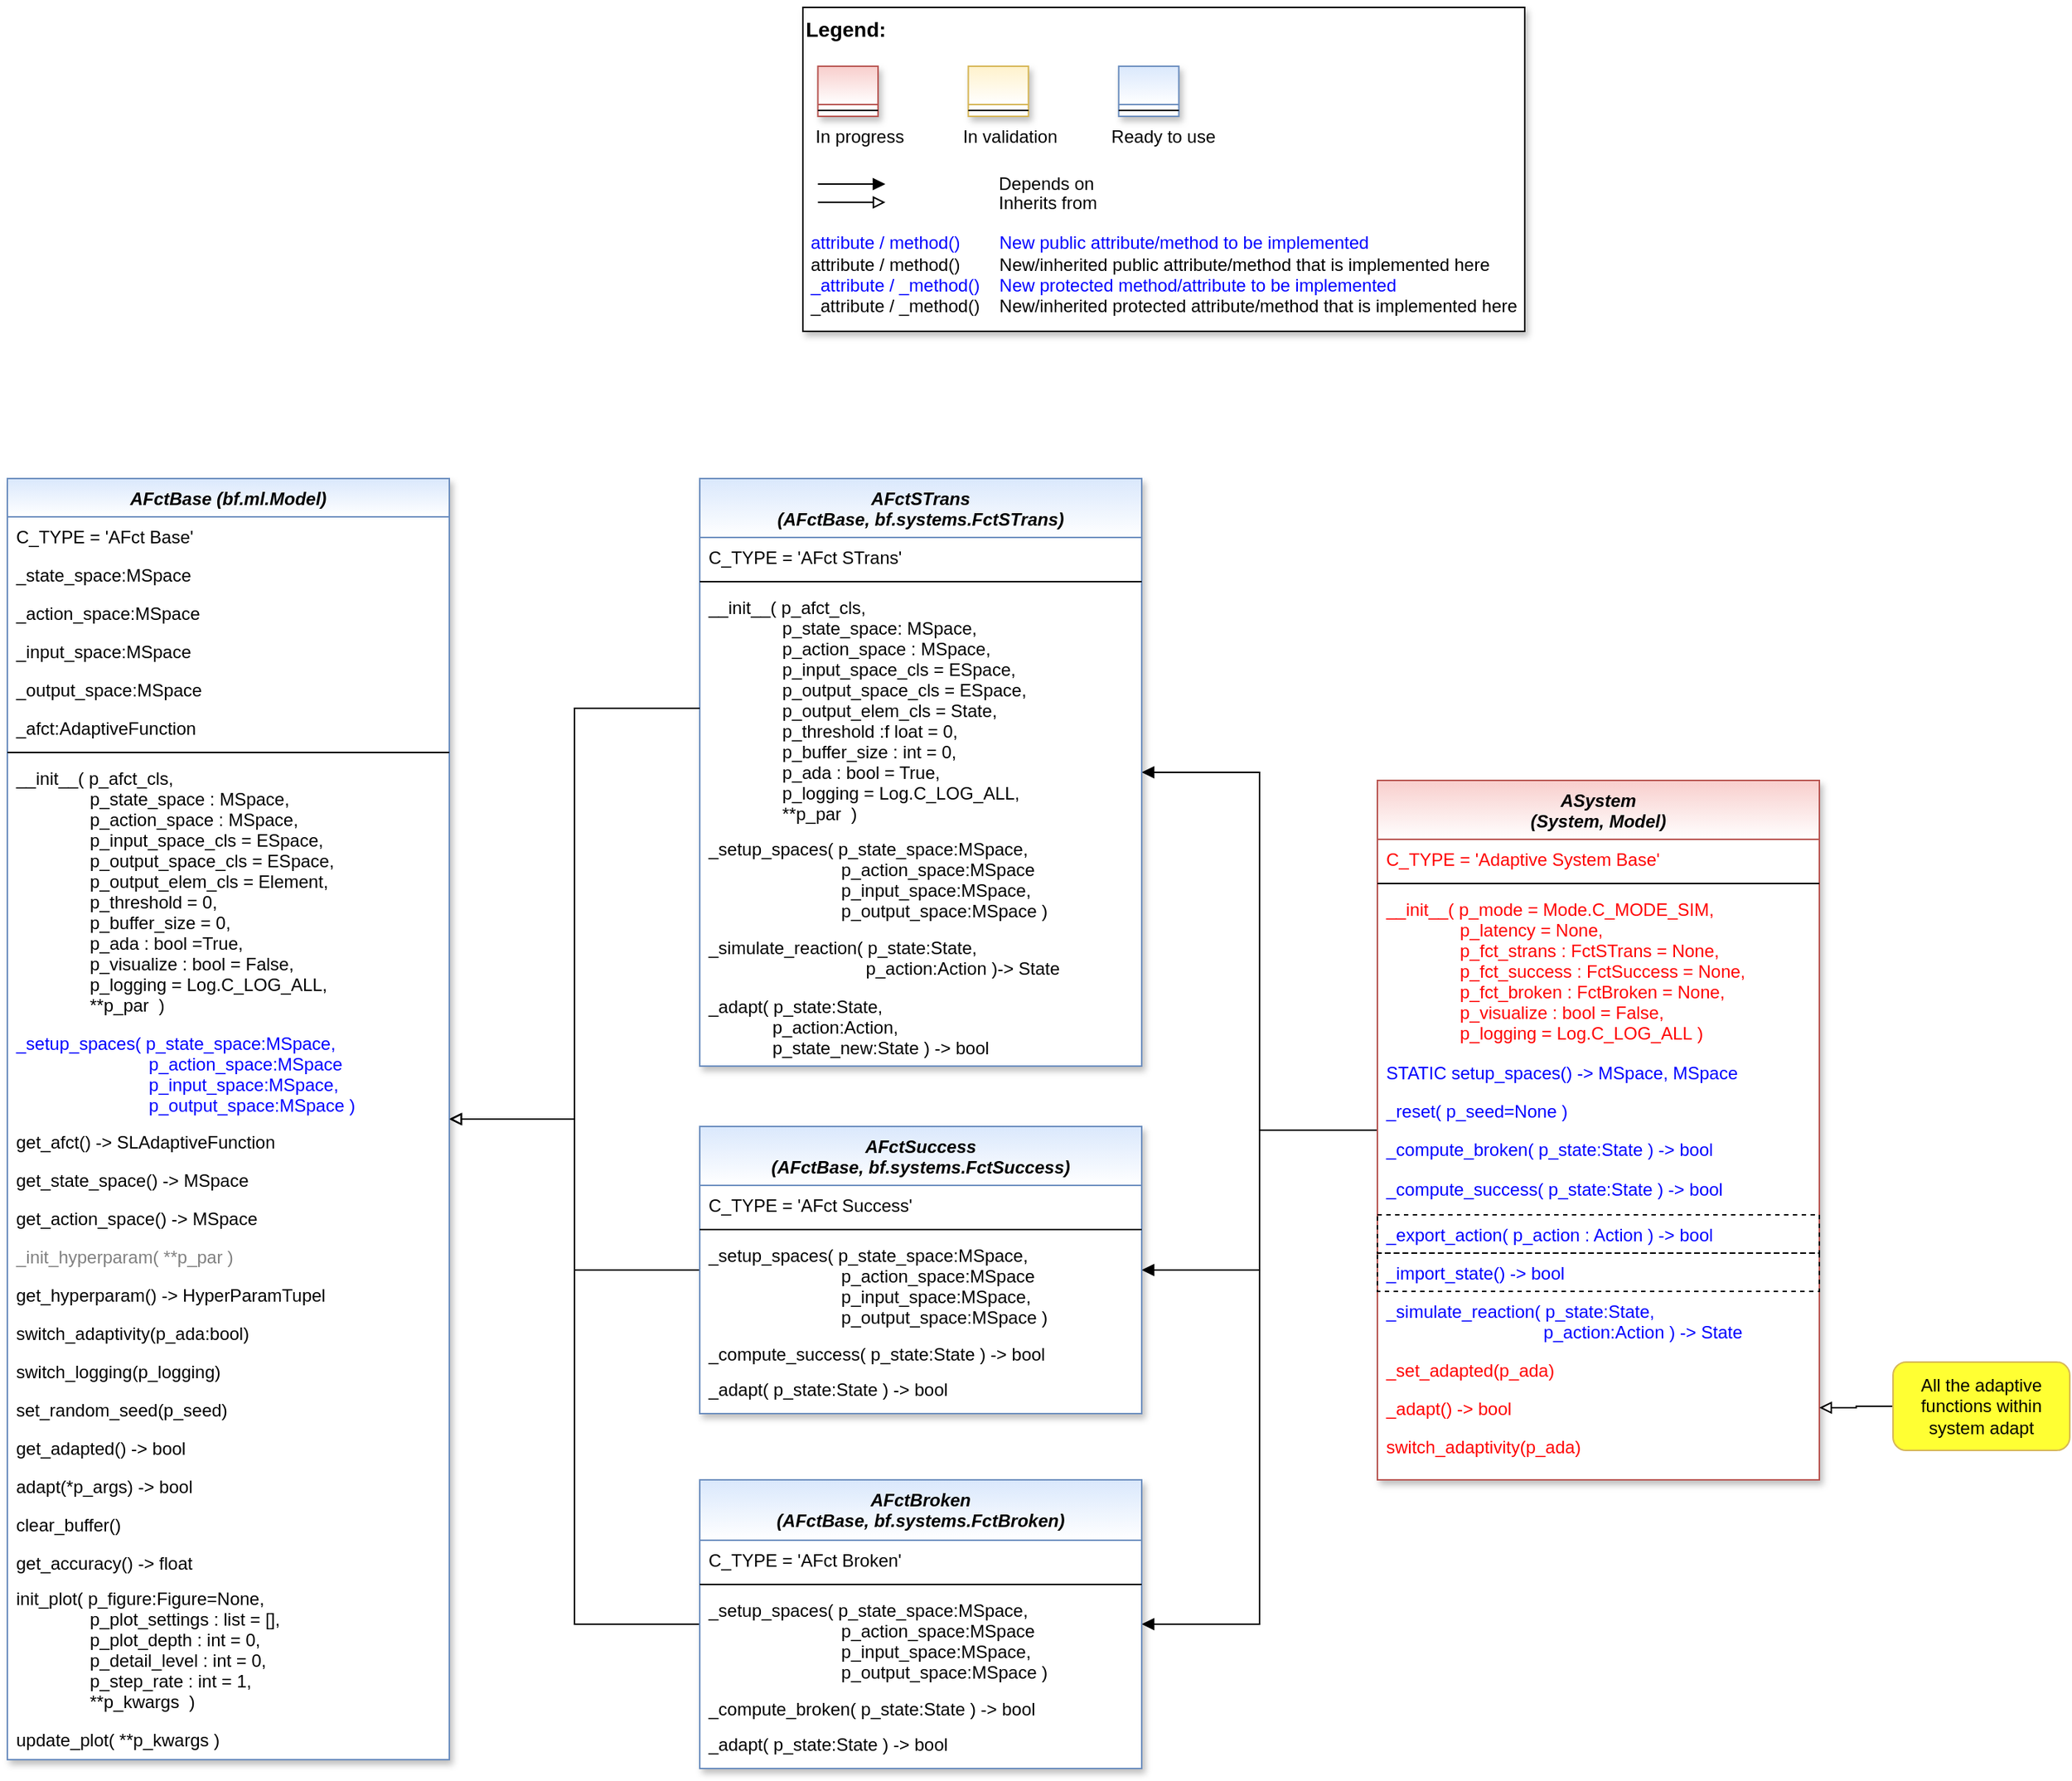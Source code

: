 <mxfile version="20.8.16" type="device"><diagram id="Zi733rjNOypD8WlfXJ94" name="Page-1"><mxGraphModel dx="1434" dy="964" grid="1" gridSize="10" guides="1" tooltips="1" connect="1" arrows="1" fold="1" page="1" pageScale="1" pageWidth="3300" pageHeight="4681" math="0" shadow="0"><root><mxCell id="0"/><mxCell id="1" parent="0"/><mxCell id="wNSD9wIjIwlWC8ilOZkg-48" style="edgeStyle=orthogonalEdgeStyle;rounded=0;orthogonalLoop=1;jettySize=auto;html=1;endArrow=block;endFill=1;" parent="1" source="vIotVMpfO327l_Id-lQY-1" target="wNSD9wIjIwlWC8ilOZkg-13" edge="1"><mxGeometry relative="1" as="geometry"/></mxCell><mxCell id="wNSD9wIjIwlWC8ilOZkg-49" style="edgeStyle=orthogonalEdgeStyle;rounded=0;orthogonalLoop=1;jettySize=auto;html=1;endArrow=block;endFill=1;" parent="1" source="vIotVMpfO327l_Id-lQY-1" target="wNSD9wIjIwlWC8ilOZkg-1" edge="1"><mxGeometry relative="1" as="geometry"/></mxCell><mxCell id="wNSD9wIjIwlWC8ilOZkg-50" style="edgeStyle=orthogonalEdgeStyle;rounded=0;orthogonalLoop=1;jettySize=auto;html=1;endArrow=block;endFill=1;" parent="1" source="vIotVMpfO327l_Id-lQY-1" target="wNSD9wIjIwlWC8ilOZkg-7" edge="1"><mxGeometry relative="1" as="geometry"/></mxCell><mxCell id="vIotVMpfO327l_Id-lQY-1" value="ASystem&#10;(System, Model)" style="swimlane;fontStyle=3;align=center;verticalAlign=top;childLayout=stackLayout;horizontal=1;startSize=40;horizontalStack=0;resizeParent=1;resizeLast=0;collapsible=1;marginBottom=0;rounded=0;shadow=1;strokeWidth=1;fillColor=#f8cecc;strokeColor=#b85450;swimlaneFillColor=#ffffff;gradientColor=#FFFFFF;" parent="1" vertex="1"><mxGeometry x="990" y="565" width="300" height="475" as="geometry"><mxRectangle x="230" y="140" width="160" height="26" as="alternateBounds"/></mxGeometry></mxCell><mxCell id="vIotVMpfO327l_Id-lQY-2" value="C_TYPE = 'Adaptive System Base'" style="text;align=left;verticalAlign=top;spacingLeft=4;spacingRight=4;overflow=hidden;rotatable=0;points=[[0,0.5],[1,0.5]];portConstraint=eastwest;fontColor=#FF0000;" parent="vIotVMpfO327l_Id-lQY-1" vertex="1"><mxGeometry y="40" width="300" height="26" as="geometry"/></mxCell><mxCell id="vIotVMpfO327l_Id-lQY-13" value="" style="line;html=1;strokeWidth=1;align=left;verticalAlign=middle;spacingTop=-1;spacingLeft=3;spacingRight=3;rotatable=0;labelPosition=right;points=[];portConstraint=eastwest;" parent="vIotVMpfO327l_Id-lQY-1" vertex="1"><mxGeometry y="66" width="300" height="8" as="geometry"/></mxCell><mxCell id="vIotVMpfO327l_Id-lQY-14" value="__init__( p_mode = Mode.C_MODE_SIM,&#10;               p_latency = None, &#10;               p_fct_strans : FctSTrans = None,&#10;               p_fct_success : FctSuccess = None,&#10;               p_fct_broken : FctBroken = None,&#10;               p_visualize : bool = False,&#10;               p_logging = Log.C_LOG_ALL )" style="text;align=left;verticalAlign=top;spacingLeft=4;spacingRight=4;overflow=hidden;rotatable=0;points=[[0,0.5],[1,0.5]];portConstraint=eastwest;fontColor=#FF0000;" parent="vIotVMpfO327l_Id-lQY-1" vertex="1"><mxGeometry y="74" width="300" height="111" as="geometry"/></mxCell><mxCell id="vIotVMpfO327l_Id-lQY-15" value="STATIC setup_spaces() -&gt; MSpace, MSpace" style="text;align=left;verticalAlign=top;spacingLeft=4;spacingRight=4;overflow=hidden;rotatable=0;points=[[0,0.5],[1,0.5]];portConstraint=eastwest;fontColor=#0000FF;" parent="vIotVMpfO327l_Id-lQY-1" vertex="1"><mxGeometry y="185" width="300" height="26" as="geometry"/></mxCell><mxCell id="vIotVMpfO327l_Id-lQY-23" value="_reset( p_seed=None )" style="text;align=left;verticalAlign=top;spacingLeft=4;spacingRight=4;overflow=hidden;rotatable=0;points=[[0,0.5],[1,0.5]];portConstraint=eastwest;fontColor=#0000FF;" parent="vIotVMpfO327l_Id-lQY-1" vertex="1"><mxGeometry y="211" width="300" height="26" as="geometry"/></mxCell><mxCell id="vIotVMpfO327l_Id-lQY-82" value="_compute_broken( p_state:State ) -&gt; bool" style="text;align=left;verticalAlign=top;spacingLeft=4;spacingRight=4;overflow=hidden;rotatable=0;points=[[0,0.5],[1,0.5]];portConstraint=eastwest;fontColor=#0000FF;" parent="vIotVMpfO327l_Id-lQY-1" vertex="1"><mxGeometry y="237" width="300" height="27" as="geometry"/></mxCell><mxCell id="vIotVMpfO327l_Id-lQY-81" value="_compute_success( p_state:State ) -&gt; bool" style="text;align=left;verticalAlign=top;spacingLeft=4;spacingRight=4;overflow=hidden;rotatable=0;points=[[0,0.5],[1,0.5]];portConstraint=eastwest;fontColor=#0000FF;" parent="vIotVMpfO327l_Id-lQY-1" vertex="1"><mxGeometry y="264" width="300" height="31" as="geometry"/></mxCell><mxCell id="vIotVMpfO327l_Id-lQY-80" value="_export_action( p_action : Action ) -&gt; bool" style="text;align=left;verticalAlign=top;spacingLeft=4;spacingRight=4;overflow=hidden;rotatable=0;points=[[0,0.5],[1,0.5]];portConstraint=eastwest;fontColor=#0000FF;strokeColor=default;dashed=1;" parent="vIotVMpfO327l_Id-lQY-1" vertex="1"><mxGeometry y="295" width="300" height="26" as="geometry"/></mxCell><mxCell id="vIotVMpfO327l_Id-lQY-79" value="_import_state() -&gt; bool" style="text;align=left;verticalAlign=top;spacingLeft=4;spacingRight=4;overflow=hidden;rotatable=0;points=[[0,0.5],[1,0.5]];portConstraint=eastwest;fontColor=#0000FF;strokeColor=default;dashed=1;" parent="vIotVMpfO327l_Id-lQY-1" vertex="1"><mxGeometry y="321" width="300" height="26" as="geometry"/></mxCell><mxCell id="vIotVMpfO327l_Id-lQY-78" value="_simulate_reaction( p_state:State, &#10;                                p_action:Action ) -&gt; State" style="text;align=left;verticalAlign=top;spacingLeft=4;spacingRight=4;overflow=hidden;rotatable=0;points=[[0,0.5],[1,0.5]];portConstraint=eastwest;fontColor=#0000FF;" parent="vIotVMpfO327l_Id-lQY-1" vertex="1"><mxGeometry y="347" width="300" height="40" as="geometry"/></mxCell><mxCell id="vIotVMpfO327l_Id-lQY-44" value="_set_adapted(p_ada)" style="text;align=left;verticalAlign=top;spacingLeft=4;spacingRight=4;overflow=hidden;rotatable=0;points=[[0,0.5],[1,0.5]];portConstraint=eastwest;fontColor=#FF0000;" parent="vIotVMpfO327l_Id-lQY-1" vertex="1"><mxGeometry y="387" width="300" height="26" as="geometry"/></mxCell><mxCell id="vIotVMpfO327l_Id-lQY-46" value="_adapt() -&gt; bool" style="text;align=left;verticalAlign=top;spacingLeft=4;spacingRight=4;overflow=hidden;rotatable=0;points=[[0,0.5],[1,0.5]];portConstraint=eastwest;fontColor=#FF0000;" parent="vIotVMpfO327l_Id-lQY-1" vertex="1"><mxGeometry y="413" width="300" height="26" as="geometry"/></mxCell><mxCell id="vIotVMpfO327l_Id-lQY-84" value="switch_adaptivity(p_ada)" style="text;align=left;verticalAlign=top;spacingLeft=4;spacingRight=4;overflow=hidden;rotatable=0;points=[[0,0.5],[1,0.5]];portConstraint=eastwest;fontColor=#FF0000;" parent="vIotVMpfO327l_Id-lQY-1" vertex="1"><mxGeometry y="439" width="300" height="26" as="geometry"/></mxCell><mxCell id="vIotVMpfO327l_Id-lQY-87" style="edgeStyle=orthogonalEdgeStyle;rounded=0;orthogonalLoop=1;jettySize=auto;html=1;fontColor=default;endArrow=block;endFill=0;" parent="1" source="vIotVMpfO327l_Id-lQY-86" target="vIotVMpfO327l_Id-lQY-46" edge="1"><mxGeometry relative="1" as="geometry"/></mxCell><mxCell id="vIotVMpfO327l_Id-lQY-86" value="All the adaptive functions within system adapt" style="rounded=1;whiteSpace=wrap;html=1;strokeWidth=1;fillColor=#FFFF33;strokeColor=#d6b656;gradientColor=none;" parent="1" vertex="1"><mxGeometry x="1340" y="960" width="120" height="60" as="geometry"/></mxCell><mxCell id="vIotVMpfO327l_Id-lQY-88" value="" style="group" parent="1" vertex="1" connectable="0"><mxGeometry x="600" y="40" width="490" height="220" as="geometry"/></mxCell><mxCell id="vIotVMpfO327l_Id-lQY-89" value="&lt;font color=&quot;#000000&quot; size=&quot;1&quot;&gt;&lt;b style=&quot;font-size: 14px&quot;&gt;Legend:&lt;br&gt;&lt;/b&gt;&lt;/font&gt;&lt;br&gt;&lt;br&gt;&lt;br&gt;&lt;font color=&quot;#0000ff&quot; style=&quot;font-size: 6px&quot;&gt;&lt;br&gt;&lt;/font&gt;&lt;span style=&quot;color: rgb(0 , 0 , 0)&quot;&gt;&lt;font style=&quot;font-size: 4px&quot;&gt;&amp;nbsp; &amp;nbsp;&lt;/font&gt;&amp;nbsp;In progress&amp;nbsp; &amp;nbsp; &amp;nbsp; &amp;nbsp; &amp;nbsp; &amp;nbsp; In validation&amp;nbsp; &amp;nbsp; &amp;nbsp; &amp;nbsp; &amp;nbsp; &amp;nbsp;Ready to use&lt;/span&gt;&lt;font color=&quot;#000000&quot;&gt;&amp;nbsp;&lt;br&gt;&lt;/font&gt;&lt;font color=&quot;#0000ff&quot;&gt;&lt;br&gt;&lt;br&gt;&lt;br&gt;&lt;br&gt;&amp;nbsp;attribute / method()&amp;nbsp; &amp;nbsp; &amp;nbsp; &amp;nbsp; New public attribute/method to be implemented&lt;/font&gt;&lt;br&gt;&lt;font color=&quot;#000000&quot;&gt;&amp;nbsp;&lt;/font&gt;&lt;font color=&quot;#000000&quot;&gt;attribute / method()&lt;span&gt;&#9;&lt;/span&gt;&amp;nbsp; &amp;nbsp; &amp;nbsp; &amp;nbsp;New/inherited public attribute/method that is implemented here&lt;br&gt;&lt;/font&gt;&lt;font color=&quot;#0000ff&quot;&gt;&amp;nbsp;_attribute /&amp;nbsp;&lt;/font&gt;&lt;font color=&quot;#0000ff&quot;&gt;_method()&amp;nbsp; &amp;nbsp; New protected method/attribute to be implemented&lt;/font&gt;&lt;br&gt;&lt;font color=&quot;#000000&quot;&gt;&amp;nbsp;_attribute / _method()&amp;nbsp; &amp;nbsp; New/inherited protected attribute/method that is implemented here&lt;br&gt;&lt;/font&gt;&lt;font color=&quot;#000000&quot;&gt;&lt;br&gt;&lt;br&gt;&lt;br&gt;&lt;br&gt;&lt;br&gt;&lt;/font&gt;" style="text;html=1;align=left;verticalAlign=top;whiteSpace=wrap;rounded=0;fontColor=#006600;strokeColor=#000000;shadow=1;fillColor=#ffffff;" parent="vIotVMpfO327l_Id-lQY-88" vertex="1"><mxGeometry width="490.0" height="220" as="geometry"/></mxCell><mxCell id="vIotVMpfO327l_Id-lQY-90" value="Depends on" style="endArrow=block;html=1;labelPosition=right;verticalLabelPosition=middle;align=left;verticalAlign=middle;endFill=1;fontSize=12;" parent="vIotVMpfO327l_Id-lQY-88" edge="1"><mxGeometry x="-1623.125" y="-2180" width="51.042" height="50" as="geometry"><mxPoint x="10.208" y="120.003" as="sourcePoint"/><mxPoint x="55.991" y="120.003" as="targetPoint"/><mxPoint x="98" as="offset"/><Array as="points"><mxPoint x="30.625" y="120"/></Array></mxGeometry></mxCell><mxCell id="vIotVMpfO327l_Id-lQY-91" value="Inherits from" style="endArrow=block;html=1;labelPosition=right;verticalLabelPosition=middle;align=left;verticalAlign=middle;endFill=0;fontSize=12;" parent="vIotVMpfO327l_Id-lQY-88" edge="1"><mxGeometry x="-1623.125" y="-2180" width="51.042" height="50" as="geometry"><mxPoint x="10.208" y="132.385" as="sourcePoint"/><mxPoint x="55.991" y="132.385" as="targetPoint"/><mxPoint x="98" y="1" as="offset"/></mxGeometry></mxCell><mxCell id="vIotVMpfO327l_Id-lQY-92" value="" style="swimlane;fontStyle=3;align=center;verticalAlign=top;childLayout=stackLayout;horizontal=1;startSize=26;horizontalStack=0;resizeParent=1;resizeLast=0;collapsible=1;marginBottom=0;rounded=0;shadow=1;strokeWidth=1;fillColor=#f8cecc;strokeColor=#b85450;gradientColor=#ffffff;swimlaneFillColor=#ffffff;" parent="vIotVMpfO327l_Id-lQY-88" vertex="1"><mxGeometry x="10.208" y="40" width="40.833" height="34" as="geometry"><mxRectangle x="230" y="140" width="160" height="26" as="alternateBounds"/></mxGeometry></mxCell><mxCell id="vIotVMpfO327l_Id-lQY-93" value="" style="line;html=1;strokeWidth=1;align=left;verticalAlign=middle;spacingTop=-1;spacingLeft=3;spacingRight=3;rotatable=0;labelPosition=right;points=[];portConstraint=eastwest;" parent="vIotVMpfO327l_Id-lQY-92" vertex="1"><mxGeometry y="26" width="40.833" height="8" as="geometry"/></mxCell><mxCell id="vIotVMpfO327l_Id-lQY-94" value="" style="swimlane;fontStyle=3;align=center;verticalAlign=top;childLayout=stackLayout;horizontal=1;startSize=26;horizontalStack=0;resizeParent=1;resizeLast=0;collapsible=1;marginBottom=0;rounded=0;shadow=1;strokeWidth=1;fillColor=#fff2cc;strokeColor=#d6b656;gradientColor=#ffffff;swimlaneFillColor=#ffffff;" parent="vIotVMpfO327l_Id-lQY-88" vertex="1"><mxGeometry x="112.292" y="40" width="40.833" height="34" as="geometry"><mxRectangle x="230" y="140" width="160" height="26" as="alternateBounds"/></mxGeometry></mxCell><mxCell id="vIotVMpfO327l_Id-lQY-95" value="" style="line;html=1;strokeWidth=1;align=left;verticalAlign=middle;spacingTop=-1;spacingLeft=3;spacingRight=3;rotatable=0;labelPosition=right;points=[];portConstraint=eastwest;" parent="vIotVMpfO327l_Id-lQY-94" vertex="1"><mxGeometry y="26" width="40.833" height="8" as="geometry"/></mxCell><mxCell id="vIotVMpfO327l_Id-lQY-96" value="" style="swimlane;fontStyle=3;align=center;verticalAlign=top;childLayout=stackLayout;horizontal=1;startSize=26;horizontalStack=0;resizeParent=1;resizeLast=0;collapsible=1;marginBottom=0;rounded=0;shadow=1;strokeWidth=1;fillColor=#dae8fc;strokeColor=#6c8ebf;gradientColor=#ffffff;swimlaneFillColor=#ffffff;" parent="vIotVMpfO327l_Id-lQY-88" vertex="1"><mxGeometry x="214.375" y="40" width="40.833" height="34" as="geometry"><mxRectangle x="230" y="140" width="160" height="26" as="alternateBounds"/></mxGeometry></mxCell><mxCell id="vIotVMpfO327l_Id-lQY-97" value="" style="line;html=1;strokeWidth=1;align=left;verticalAlign=middle;spacingTop=-1;spacingLeft=3;spacingRight=3;rotatable=0;labelPosition=right;points=[];portConstraint=eastwest;" parent="vIotVMpfO327l_Id-lQY-96" vertex="1"><mxGeometry y="26" width="40.833" height="8" as="geometry"/></mxCell><mxCell id="wNSD9wIjIwlWC8ilOZkg-46" style="edgeStyle=orthogonalEdgeStyle;rounded=0;orthogonalLoop=1;jettySize=auto;html=1;endArrow=block;endFill=0;" parent="1" source="wNSD9wIjIwlWC8ilOZkg-1" target="wNSD9wIjIwlWC8ilOZkg-20" edge="1"><mxGeometry relative="1" as="geometry"/></mxCell><mxCell id="wNSD9wIjIwlWC8ilOZkg-1" value="AFctSuccess &#10;(AFctBase, bf.systems.FctSuccess)" style="swimlane;fontStyle=3;align=center;verticalAlign=top;childLayout=stackLayout;horizontal=1;startSize=40;horizontalStack=0;resizeParent=1;resizeLast=0;collapsible=1;marginBottom=0;rounded=0;shadow=1;strokeWidth=1;fillColor=#dae8fc;strokeColor=#6c8ebf;swimlaneFillColor=#ffffff;gradientColor=#FFFFFF;" parent="1" vertex="1"><mxGeometry x="530" y="800" width="300" height="195" as="geometry"><mxRectangle x="230" y="140" width="160" height="26" as="alternateBounds"/></mxGeometry></mxCell><mxCell id="wNSD9wIjIwlWC8ilOZkg-2" value="C_TYPE = 'AFct Success'" style="text;align=left;verticalAlign=top;spacingLeft=4;spacingRight=4;overflow=hidden;rotatable=0;points=[[0,0.5],[1,0.5]];portConstraint=eastwest;" parent="wNSD9wIjIwlWC8ilOZkg-1" vertex="1"><mxGeometry y="40" width="300" height="26" as="geometry"/></mxCell><mxCell id="wNSD9wIjIwlWC8ilOZkg-3" value="" style="line;html=1;strokeWidth=1;align=left;verticalAlign=middle;spacingTop=-1;spacingLeft=3;spacingRight=3;rotatable=0;labelPosition=right;points=[];portConstraint=eastwest;" parent="wNSD9wIjIwlWC8ilOZkg-1" vertex="1"><mxGeometry y="66" width="300" height="8" as="geometry"/></mxCell><mxCell id="wNSD9wIjIwlWC8ilOZkg-4" value="_setup_spaces( p_state_space:MSpace,&#10;                           p_action_space:MSpace&#10;                           p_input_space:MSpace,&#10;                           p_output_space:MSpace )" style="text;align=left;verticalAlign=top;spacingLeft=4;spacingRight=4;overflow=hidden;rotatable=0;points=[[0,0.5],[1,0.5]];portConstraint=eastwest;" parent="wNSD9wIjIwlWC8ilOZkg-1" vertex="1"><mxGeometry y="74" width="300" height="67" as="geometry"/></mxCell><mxCell id="wNSD9wIjIwlWC8ilOZkg-5" value="_compute_success( p_state:State ) -&gt; bool" style="text;align=left;verticalAlign=top;spacingLeft=4;spacingRight=4;overflow=hidden;rotatable=0;points=[[0,0.5],[1,0.5]];portConstraint=eastwest;" parent="wNSD9wIjIwlWC8ilOZkg-1" vertex="1"><mxGeometry y="141" width="300" height="24" as="geometry"/></mxCell><mxCell id="wNSD9wIjIwlWC8ilOZkg-6" value="_adapt( p_state:State ) -&gt; bool" style="text;align=left;verticalAlign=top;spacingLeft=4;spacingRight=4;overflow=hidden;rotatable=0;points=[[0,0.5],[1,0.5]];portConstraint=eastwest;" parent="wNSD9wIjIwlWC8ilOZkg-1" vertex="1"><mxGeometry y="165" width="300" height="30" as="geometry"/></mxCell><mxCell id="wNSD9wIjIwlWC8ilOZkg-47" style="edgeStyle=orthogonalEdgeStyle;rounded=0;orthogonalLoop=1;jettySize=auto;html=1;endArrow=block;endFill=0;" parent="1" source="wNSD9wIjIwlWC8ilOZkg-7" target="wNSD9wIjIwlWC8ilOZkg-20" edge="1"><mxGeometry relative="1" as="geometry"/></mxCell><mxCell id="wNSD9wIjIwlWC8ilOZkg-7" value="AFctBroken &#10;(AFctBase, bf.systems.FctBroken)" style="swimlane;fontStyle=3;align=center;verticalAlign=top;childLayout=stackLayout;horizontal=1;startSize=41;horizontalStack=0;resizeParent=1;resizeLast=0;collapsible=1;marginBottom=0;rounded=0;shadow=1;strokeWidth=1;fillColor=#dae8fc;strokeColor=#6c8ebf;swimlaneFillColor=#ffffff;gradientColor=#FFFFFF;" parent="1" vertex="1"><mxGeometry x="530" y="1040" width="300" height="196" as="geometry"><mxRectangle x="230" y="140" width="160" height="26" as="alternateBounds"/></mxGeometry></mxCell><mxCell id="wNSD9wIjIwlWC8ilOZkg-8" value="C_TYPE = 'AFct Broken'" style="text;align=left;verticalAlign=top;spacingLeft=4;spacingRight=4;overflow=hidden;rotatable=0;points=[[0,0.5],[1,0.5]];portConstraint=eastwest;" parent="wNSD9wIjIwlWC8ilOZkg-7" vertex="1"><mxGeometry y="41" width="300" height="26" as="geometry"/></mxCell><mxCell id="wNSD9wIjIwlWC8ilOZkg-9" value="" style="line;html=1;strokeWidth=1;align=left;verticalAlign=middle;spacingTop=-1;spacingLeft=3;spacingRight=3;rotatable=0;labelPosition=right;points=[];portConstraint=eastwest;" parent="wNSD9wIjIwlWC8ilOZkg-7" vertex="1"><mxGeometry y="67" width="300" height="8" as="geometry"/></mxCell><mxCell id="wNSD9wIjIwlWC8ilOZkg-10" value="_setup_spaces( p_state_space:MSpace,&#10;                           p_action_space:MSpace&#10;                           p_input_space:MSpace,&#10;                           p_output_space:MSpace )" style="text;align=left;verticalAlign=top;spacingLeft=4;spacingRight=4;overflow=hidden;rotatable=0;points=[[0,0.5],[1,0.5]];portConstraint=eastwest;" parent="wNSD9wIjIwlWC8ilOZkg-7" vertex="1"><mxGeometry y="75" width="300" height="67" as="geometry"/></mxCell><mxCell id="wNSD9wIjIwlWC8ilOZkg-11" value="_compute_broken( p_state:State ) -&gt; bool" style="text;align=left;verticalAlign=top;spacingLeft=4;spacingRight=4;overflow=hidden;rotatable=0;points=[[0,0.5],[1,0.5]];portConstraint=eastwest;" parent="wNSD9wIjIwlWC8ilOZkg-7" vertex="1"><mxGeometry y="142" width="300" height="24" as="geometry"/></mxCell><mxCell id="wNSD9wIjIwlWC8ilOZkg-12" value="_adapt( p_state:State ) -&gt; bool" style="text;align=left;verticalAlign=top;spacingLeft=4;spacingRight=4;overflow=hidden;rotatable=0;points=[[0,0.5],[1,0.5]];portConstraint=eastwest;" parent="wNSD9wIjIwlWC8ilOZkg-7" vertex="1"><mxGeometry y="166" width="300" height="30" as="geometry"/></mxCell><mxCell id="wNSD9wIjIwlWC8ilOZkg-13" value="AFctSTrans &#10;(AFctBase, bf.systems.FctSTrans)" style="swimlane;fontStyle=3;align=center;verticalAlign=top;childLayout=stackLayout;horizontal=1;startSize=40;horizontalStack=0;resizeParent=1;resizeLast=0;collapsible=1;marginBottom=0;rounded=0;shadow=1;strokeWidth=1;fillColor=#dae8fc;strokeColor=#6c8ebf;swimlaneFillColor=#ffffff;gradientColor=#FFFFFF;" parent="1" vertex="1"><mxGeometry x="530" y="360" width="300" height="399" as="geometry"><mxRectangle x="230" y="140" width="160" height="26" as="alternateBounds"/></mxGeometry></mxCell><mxCell id="wNSD9wIjIwlWC8ilOZkg-14" value="C_TYPE = 'AFct STrans'" style="text;align=left;verticalAlign=top;spacingLeft=4;spacingRight=4;overflow=hidden;rotatable=0;points=[[0,0.5],[1,0.5]];portConstraint=eastwest;" parent="wNSD9wIjIwlWC8ilOZkg-13" vertex="1"><mxGeometry y="40" width="300" height="26" as="geometry"/></mxCell><mxCell id="wNSD9wIjIwlWC8ilOZkg-15" value="" style="line;html=1;strokeWidth=1;align=left;verticalAlign=middle;spacingTop=-1;spacingLeft=3;spacingRight=3;rotatable=0;labelPosition=right;points=[];portConstraint=eastwest;" parent="wNSD9wIjIwlWC8ilOZkg-13" vertex="1"><mxGeometry y="66" width="300" height="8" as="geometry"/></mxCell><mxCell id="wNSD9wIjIwlWC8ilOZkg-16" value="__init__( p_afct_cls,&#10;               p_state_space: MSpace,&#10;               p_action_space : MSpace,&#10;               p_input_space_cls = ESpace,&#10;               p_output_space_cls = ESpace,&#10;               p_output_elem_cls = State,&#10;               p_threshold :f loat = 0,&#10;               p_buffer_size : int = 0,&#10;               p_ada : bool = True, &#10;               p_logging = Log.C_LOG_ALL,&#10;               **p_par  )" style="text;align=left;verticalAlign=top;spacingLeft=4;spacingRight=4;overflow=hidden;rotatable=0;points=[[0,0.5],[1,0.5]];portConstraint=eastwest;" parent="wNSD9wIjIwlWC8ilOZkg-13" vertex="1"><mxGeometry y="74" width="300" height="164" as="geometry"/></mxCell><mxCell id="wNSD9wIjIwlWC8ilOZkg-17" value="_setup_spaces( p_state_space:MSpace,&#10;                           p_action_space:MSpace&#10;                           p_input_space:MSpace,&#10;                           p_output_space:MSpace )" style="text;align=left;verticalAlign=top;spacingLeft=4;spacingRight=4;overflow=hidden;rotatable=0;points=[[0,0.5],[1,0.5]];portConstraint=eastwest;" parent="wNSD9wIjIwlWC8ilOZkg-13" vertex="1"><mxGeometry y="238" width="300" height="67" as="geometry"/></mxCell><mxCell id="wNSD9wIjIwlWC8ilOZkg-18" value="_simulate_reaction( p_state:State, &#10;                                p_action:Action )-&gt; State" style="text;align=left;verticalAlign=top;spacingLeft=4;spacingRight=4;overflow=hidden;rotatable=0;points=[[0,0.5],[1,0.5]];portConstraint=eastwest;" parent="wNSD9wIjIwlWC8ilOZkg-13" vertex="1"><mxGeometry y="305" width="300" height="40" as="geometry"/></mxCell><mxCell id="wNSD9wIjIwlWC8ilOZkg-19" value="_adapt( p_state:State, &#10;             p_action:Action,&#10;             p_state_new:State ) -&gt; bool" style="text;align=left;verticalAlign=top;spacingLeft=4;spacingRight=4;overflow=hidden;rotatable=0;points=[[0,0.5],[1,0.5]];portConstraint=eastwest;" parent="wNSD9wIjIwlWC8ilOZkg-13" vertex="1"><mxGeometry y="345" width="300" height="54" as="geometry"/></mxCell><mxCell id="wNSD9wIjIwlWC8ilOZkg-20" value="AFctBase (bf.ml.Model)" style="swimlane;fontStyle=3;align=center;verticalAlign=top;childLayout=stackLayout;horizontal=1;startSize=26;horizontalStack=0;resizeParent=1;resizeLast=0;collapsible=1;marginBottom=0;rounded=0;shadow=1;strokeWidth=1;fillColor=#dae8fc;strokeColor=#6c8ebf;swimlaneFillColor=#ffffff;gradientColor=#FFFFFF;" parent="1" vertex="1"><mxGeometry x="60" y="360" width="300" height="870" as="geometry"><mxRectangle x="230" y="140" width="160" height="26" as="alternateBounds"/></mxGeometry></mxCell><mxCell id="wNSD9wIjIwlWC8ilOZkg-21" value="C_TYPE = 'AFct Base'" style="text;align=left;verticalAlign=top;spacingLeft=4;spacingRight=4;overflow=hidden;rotatable=0;points=[[0,0.5],[1,0.5]];portConstraint=eastwest;" parent="wNSD9wIjIwlWC8ilOZkg-20" vertex="1"><mxGeometry y="26" width="300" height="26" as="geometry"/></mxCell><mxCell id="wNSD9wIjIwlWC8ilOZkg-22" value="_state_space:MSpace" style="text;align=left;verticalAlign=top;spacingLeft=4;spacingRight=4;overflow=hidden;rotatable=0;points=[[0,0.5],[1,0.5]];portConstraint=eastwest;" parent="wNSD9wIjIwlWC8ilOZkg-20" vertex="1"><mxGeometry y="52" width="300" height="26" as="geometry"/></mxCell><mxCell id="wNSD9wIjIwlWC8ilOZkg-23" value="_action_space:MSpace" style="text;align=left;verticalAlign=top;spacingLeft=4;spacingRight=4;overflow=hidden;rotatable=0;points=[[0,0.5],[1,0.5]];portConstraint=eastwest;" parent="wNSD9wIjIwlWC8ilOZkg-20" vertex="1"><mxGeometry y="78" width="300" height="26" as="geometry"/></mxCell><mxCell id="wNSD9wIjIwlWC8ilOZkg-24" value="_input_space:MSpace" style="text;align=left;verticalAlign=top;spacingLeft=4;spacingRight=4;overflow=hidden;rotatable=0;points=[[0,0.5],[1,0.5]];portConstraint=eastwest;" parent="wNSD9wIjIwlWC8ilOZkg-20" vertex="1"><mxGeometry y="104" width="300" height="26" as="geometry"/></mxCell><mxCell id="wNSD9wIjIwlWC8ilOZkg-25" value="_output_space:MSpace" style="text;align=left;verticalAlign=top;spacingLeft=4;spacingRight=4;overflow=hidden;rotatable=0;points=[[0,0.5],[1,0.5]];portConstraint=eastwest;" parent="wNSD9wIjIwlWC8ilOZkg-20" vertex="1"><mxGeometry y="130" width="300" height="26" as="geometry"/></mxCell><mxCell id="wNSD9wIjIwlWC8ilOZkg-26" value="_afct:AdaptiveFunction" style="text;align=left;verticalAlign=top;spacingLeft=4;spacingRight=4;overflow=hidden;rotatable=0;points=[[0,0.5],[1,0.5]];portConstraint=eastwest;" parent="wNSD9wIjIwlWC8ilOZkg-20" vertex="1"><mxGeometry y="156" width="300" height="26" as="geometry"/></mxCell><mxCell id="wNSD9wIjIwlWC8ilOZkg-27" value="" style="line;html=1;strokeWidth=1;align=left;verticalAlign=middle;spacingTop=-1;spacingLeft=3;spacingRight=3;rotatable=0;labelPosition=right;points=[];portConstraint=eastwest;" parent="wNSD9wIjIwlWC8ilOZkg-20" vertex="1"><mxGeometry y="182" width="300" height="8" as="geometry"/></mxCell><mxCell id="wNSD9wIjIwlWC8ilOZkg-28" value="__init__( p_afct_cls,&#10;               p_state_space : MSpace,&#10;               p_action_space : MSpace,&#10;               p_input_space_cls = ESpace,&#10;               p_output_space_cls = ESpace,&#10;               p_output_elem_cls = Element,&#10;               p_threshold = 0,&#10;               p_buffer_size = 0,&#10;               p_ada : bool =True, &#10;               p_visualize : bool = False,&#10;               p_logging = Log.C_LOG_ALL,&#10;               **p_par  )" style="text;align=left;verticalAlign=top;spacingLeft=4;spacingRight=4;overflow=hidden;rotatable=0;points=[[0,0.5],[1,0.5]];portConstraint=eastwest;" parent="wNSD9wIjIwlWC8ilOZkg-20" vertex="1"><mxGeometry y="190" width="300" height="180" as="geometry"/></mxCell><mxCell id="wNSD9wIjIwlWC8ilOZkg-29" value="_setup_spaces( p_state_space:MSpace,&#10;                           p_action_space:MSpace&#10;                           p_input_space:MSpace,&#10;                           p_output_space:MSpace )" style="text;align=left;verticalAlign=top;spacingLeft=4;spacingRight=4;overflow=hidden;rotatable=0;points=[[0,0.5],[1,0.5]];portConstraint=eastwest;fontColor=#0000FF;" parent="wNSD9wIjIwlWC8ilOZkg-20" vertex="1"><mxGeometry y="370" width="300" height="67" as="geometry"/></mxCell><mxCell id="wNSD9wIjIwlWC8ilOZkg-30" value="get_afct() -&gt; SLAdaptiveFunction" style="text;align=left;verticalAlign=top;spacingLeft=4;spacingRight=4;overflow=hidden;rotatable=0;points=[[0,0.5],[1,0.5]];portConstraint=eastwest;fontColor=default;" parent="wNSD9wIjIwlWC8ilOZkg-20" vertex="1"><mxGeometry y="437" width="300" height="26" as="geometry"/></mxCell><mxCell id="wNSD9wIjIwlWC8ilOZkg-31" value="get_state_space() -&gt; MSpace" style="text;align=left;verticalAlign=top;spacingLeft=4;spacingRight=4;overflow=hidden;rotatable=0;points=[[0,0.5],[1,0.5]];portConstraint=eastwest;" parent="wNSD9wIjIwlWC8ilOZkg-20" vertex="1"><mxGeometry y="463" width="300" height="26" as="geometry"/></mxCell><mxCell id="wNSD9wIjIwlWC8ilOZkg-32" value="get_action_space() -&gt; MSpace" style="text;align=left;verticalAlign=top;spacingLeft=4;spacingRight=4;overflow=hidden;rotatable=0;points=[[0,0.5],[1,0.5]];portConstraint=eastwest;" parent="wNSD9wIjIwlWC8ilOZkg-20" vertex="1"><mxGeometry y="489" width="300" height="26" as="geometry"/></mxCell><mxCell id="wNSD9wIjIwlWC8ilOZkg-33" value="_init_hyperparam( **p_par )" style="text;align=left;verticalAlign=top;spacingLeft=4;spacingRight=4;overflow=hidden;rotatable=0;points=[[0,0.5],[1,0.5]];portConstraint=eastwest;fontColor=#808080;" parent="wNSD9wIjIwlWC8ilOZkg-20" vertex="1"><mxGeometry y="515" width="300" height="26" as="geometry"/></mxCell><mxCell id="wNSD9wIjIwlWC8ilOZkg-34" value="get_hyperparam() -&gt; HyperParamTupel" style="text;align=left;verticalAlign=top;spacingLeft=4;spacingRight=4;overflow=hidden;rotatable=0;points=[[0,0.5],[1,0.5]];portConstraint=eastwest;" parent="wNSD9wIjIwlWC8ilOZkg-20" vertex="1"><mxGeometry y="541" width="300" height="26" as="geometry"/></mxCell><mxCell id="wNSD9wIjIwlWC8ilOZkg-35" value="switch_adaptivity(p_ada:bool)" style="text;align=left;verticalAlign=top;spacingLeft=4;spacingRight=4;overflow=hidden;rotatable=0;points=[[0,0.5],[1,0.5]];portConstraint=eastwest;" parent="wNSD9wIjIwlWC8ilOZkg-20" vertex="1"><mxGeometry y="567" width="300" height="26" as="geometry"/></mxCell><mxCell id="wNSD9wIjIwlWC8ilOZkg-36" value="switch_logging(p_logging)" style="text;align=left;verticalAlign=top;spacingLeft=4;spacingRight=4;overflow=hidden;rotatable=0;points=[[0,0.5],[1,0.5]];portConstraint=eastwest;" parent="wNSD9wIjIwlWC8ilOZkg-20" vertex="1"><mxGeometry y="593" width="300" height="26" as="geometry"/></mxCell><mxCell id="wNSD9wIjIwlWC8ilOZkg-37" value="set_random_seed(p_seed)" style="text;align=left;verticalAlign=top;spacingLeft=4;spacingRight=4;overflow=hidden;rotatable=0;points=[[0,0.5],[1,0.5]];portConstraint=eastwest;" parent="wNSD9wIjIwlWC8ilOZkg-20" vertex="1"><mxGeometry y="619" width="300" height="26" as="geometry"/></mxCell><mxCell id="wNSD9wIjIwlWC8ilOZkg-38" value="get_adapted() -&gt; bool" style="text;align=left;verticalAlign=top;spacingLeft=4;spacingRight=4;overflow=hidden;rotatable=0;points=[[0,0.5],[1,0.5]];portConstraint=eastwest;" parent="wNSD9wIjIwlWC8ilOZkg-20" vertex="1"><mxGeometry y="645" width="300" height="26" as="geometry"/></mxCell><mxCell id="wNSD9wIjIwlWC8ilOZkg-39" value="adapt(*p_args) -&gt; bool" style="text;align=left;verticalAlign=top;spacingLeft=4;spacingRight=4;overflow=hidden;rotatable=0;points=[[0,0.5],[1,0.5]];portConstraint=eastwest;" parent="wNSD9wIjIwlWC8ilOZkg-20" vertex="1"><mxGeometry y="671" width="300" height="26" as="geometry"/></mxCell><mxCell id="wNSD9wIjIwlWC8ilOZkg-40" value="clear_buffer()" style="text;align=left;verticalAlign=top;spacingLeft=4;spacingRight=4;overflow=hidden;rotatable=0;points=[[0,0.5],[1,0.5]];portConstraint=eastwest;" parent="wNSD9wIjIwlWC8ilOZkg-20" vertex="1"><mxGeometry y="697" width="300" height="26" as="geometry"/></mxCell><mxCell id="wNSD9wIjIwlWC8ilOZkg-41" value="get_accuracy() -&gt; float" style="text;align=left;verticalAlign=top;spacingLeft=4;spacingRight=4;overflow=hidden;rotatable=0;points=[[0,0.5],[1,0.5]];portConstraint=eastwest;" parent="wNSD9wIjIwlWC8ilOZkg-20" vertex="1"><mxGeometry y="723" width="300" height="24" as="geometry"/></mxCell><mxCell id="wNSD9wIjIwlWC8ilOZkg-42" value="init_plot( p_figure:Figure=None, &#10;               p_plot_settings : list = [],&#10;               p_plot_depth : int = 0,&#10;               p_detail_level : int = 0,&#10;               p_step_rate : int = 1,&#10;               **p_kwargs  )" style="text;align=left;verticalAlign=top;spacingLeft=4;spacingRight=4;overflow=hidden;rotatable=0;points=[[0,0.5],[1,0.5]];portConstraint=eastwest;fontColor=default;" parent="wNSD9wIjIwlWC8ilOZkg-20" vertex="1"><mxGeometry y="747" width="300" height="96" as="geometry"/></mxCell><mxCell id="wNSD9wIjIwlWC8ilOZkg-43" value="update_plot( **p_kwargs )" style="text;align=left;verticalAlign=top;spacingLeft=4;spacingRight=4;overflow=hidden;rotatable=0;points=[[0,0.5],[1,0.5]];portConstraint=eastwest;" parent="wNSD9wIjIwlWC8ilOZkg-20" vertex="1"><mxGeometry y="843" width="300" height="26" as="geometry"/></mxCell><mxCell id="wNSD9wIjIwlWC8ilOZkg-45" style="edgeStyle=orthogonalEdgeStyle;rounded=0;orthogonalLoop=1;jettySize=auto;html=1;endArrow=block;endFill=0;" parent="1" source="wNSD9wIjIwlWC8ilOZkg-16" target="wNSD9wIjIwlWC8ilOZkg-20" edge="1"><mxGeometry relative="1" as="geometry"/></mxCell></root></mxGraphModel></diagram></mxfile>